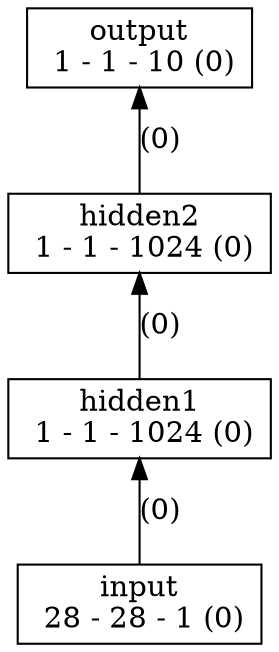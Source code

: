 digraph G {
input [shape=box, label = "input\n 28 - 28 - 1 (0)"];
hidden1 [shape=box, label = "hidden1\n 1 - 1 - 1024 (0)"];
hidden2 [shape=box, label = "hidden2\n 1 - 1 - 1024 (0)"];
output [shape=box, label = "output\n 1 - 1 - 10 (0)"];
hidden1 -> input [dir="back", color=black, label="(0)"];
hidden2 -> hidden1 [dir="back", color=black, label="(0)"];
output -> hidden2 [dir="back", color=black, label="(0)"];
}

